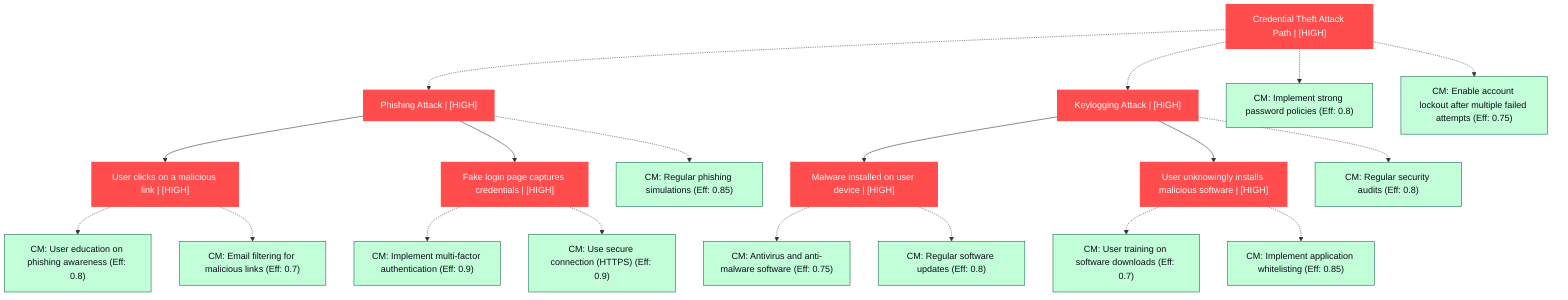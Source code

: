 graph TB
  node_01K64A3SVY7PJM81223T62SNGN["Credential Theft Attack Path | [HIGH]"]:::highRisk
  node_01K64A4SVY7PJM81223T62SNGN["Phishing Attack | [HIGH]"]:::highRisk
  node_01K64A5SVY7PJM81223T62SNGN["User clicks on a malicious link | [HIGH]"]:::highRisk
  node_01K64A5SVY7PJM81223T62SNGN_cm_0["CM: User education on phishing awareness (Eff: 0.8)"]:::countermeasure
  node_01K64A5SVY7PJM81223T62SNGN_cm_1["CM: Email filtering for malicious links (Eff: 0.7)"]:::countermeasure
  node_01K64A6SVY7PJM81223T62SNGN["Fake login page captures credentials | [HIGH]"]:::highRisk
  node_01K64A6SVY7PJM81223T62SNGN_cm_0["CM: Implement multi-factor authentication (Eff: 0.9)"]:::countermeasure
  node_01K64A6SVY7PJM81223T62SNGN_cm_1["CM: Use secure connection (HTTPS) (Eff: 0.9)"]:::countermeasure
  node_01K64A4SVY7PJM81223T62SNGN_cm_0["CM: Regular phishing simulations (Eff: 0.85)"]:::countermeasure
  node_01K64A7SVY7PJM81223T62SNGN["Keylogging Attack | [HIGH]"]:::highRisk
  node_01K64A8SVY7PJM81223T62SNGN["Malware installed on user device | [HIGH]"]:::highRisk
  node_01K64A8SVY7PJM81223T62SNGN_cm_0["CM: Antivirus and anti-malware software (Eff: 0.75)"]:::countermeasure
  node_01K64A8SVY7PJM81223T62SNGN_cm_1["CM: Regular software updates (Eff: 0.8)"]:::countermeasure
  node_01K64A9SVY7PJM81223T62SNGN["User unknowingly installs malicious software | [HIGH]"]:::highRisk
  node_01K64A9SVY7PJM81223T62SNGN_cm_0["CM: User training on software downloads (Eff: 0.7)"]:::countermeasure
  node_01K64A9SVY7PJM81223T62SNGN_cm_1["CM: Implement application whitelisting (Eff: 0.85)"]:::countermeasure
  node_01K64A7SVY7PJM81223T62SNGN_cm_0["CM: Regular security audits (Eff: 0.8)"]:::countermeasure
  node_01K64A3SVY7PJM81223T62SNGN_cm_0["CM: Implement strong password policies (Eff: 0.8)"]:::countermeasure
  node_01K64A3SVY7PJM81223T62SNGN_cm_1["CM: Enable account lockout after multiple failed attempts (Eff: 0.75)"]:::countermeasure

  node_01K64A3SVY7PJM81223T62SNGN -.-> node_01K64A4SVY7PJM81223T62SNGN
  node_01K64A4SVY7PJM81223T62SNGN --> node_01K64A5SVY7PJM81223T62SNGN
  node_01K64A5SVY7PJM81223T62SNGN -.-> node_01K64A5SVY7PJM81223T62SNGN_cm_0
  node_01K64A5SVY7PJM81223T62SNGN -.-> node_01K64A5SVY7PJM81223T62SNGN_cm_1
  node_01K64A4SVY7PJM81223T62SNGN --> node_01K64A6SVY7PJM81223T62SNGN
  node_01K64A6SVY7PJM81223T62SNGN -.-> node_01K64A6SVY7PJM81223T62SNGN_cm_0
  node_01K64A6SVY7PJM81223T62SNGN -.-> node_01K64A6SVY7PJM81223T62SNGN_cm_1
  node_01K64A4SVY7PJM81223T62SNGN -.-> node_01K64A4SVY7PJM81223T62SNGN_cm_0
  node_01K64A3SVY7PJM81223T62SNGN -.-> node_01K64A7SVY7PJM81223T62SNGN
  node_01K64A7SVY7PJM81223T62SNGN --> node_01K64A8SVY7PJM81223T62SNGN
  node_01K64A8SVY7PJM81223T62SNGN -.-> node_01K64A8SVY7PJM81223T62SNGN_cm_0
  node_01K64A8SVY7PJM81223T62SNGN -.-> node_01K64A8SVY7PJM81223T62SNGN_cm_1
  node_01K64A7SVY7PJM81223T62SNGN --> node_01K64A9SVY7PJM81223T62SNGN
  node_01K64A9SVY7PJM81223T62SNGN -.-> node_01K64A9SVY7PJM81223T62SNGN_cm_0
  node_01K64A9SVY7PJM81223T62SNGN -.-> node_01K64A9SVY7PJM81223T62SNGN_cm_1
  node_01K64A7SVY7PJM81223T62SNGN -.-> node_01K64A7SVY7PJM81223T62SNGN_cm_0
  node_01K64A3SVY7PJM81223T62SNGN -.-> node_01K64A3SVY7PJM81223T62SNGN_cm_0
  node_01K64A3SVY7PJM81223T62SNGN -.-> node_01K64A3SVY7PJM81223T62SNGN_cm_1

  classDef andNode fill:#FF4C4C,stroke:#FF4C4C,stroke-width:2px,color:#F5F7FA
  classDef orNode fill:#36FF8F,stroke:#36FF8F,stroke-width:2px,color:#0B0D17
  classDef leafNode fill:#29ABE2,stroke:#29ABE2,stroke-width:2px,color:#F5F7FA
  classDef highRisk fill:#FF4C4C,color:#F5F7FA,stroke:#FF4C4C,stroke-width:2px
  classDef mediumRisk fill:#FFD300,stroke:#FFD300,stroke-width:1px,color:#0B0D17
  classDef lowRisk fill:#FFF2B3,stroke:#FFF2B3,stroke-width:1px,color:#0B0D17
  classDef countermeasure fill:#C2FFD8,stroke:#106B49,stroke-width:1px,color:#0B0D17
  classDef reference fill:#A259FF,stroke:#c3a4ff,stroke-width:1px,stroke-dasharray:3 3,color:#F5F7FA
  classDef mitreNode stroke-dasharray:5 5
  classDef note fill:#ffffcc,stroke:#ffcc00,stroke-width:2px,stroke-dasharray:5 5